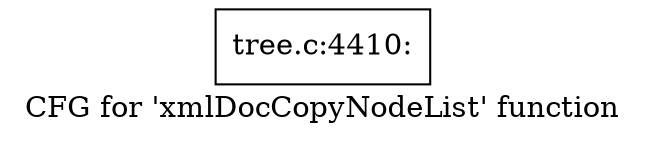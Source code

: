 digraph "CFG for 'xmlDocCopyNodeList' function" {
	label="CFG for 'xmlDocCopyNodeList' function";

	Node0x55ad0bbf2d70 [shape=record,label="{tree.c:4410:}"];
}
